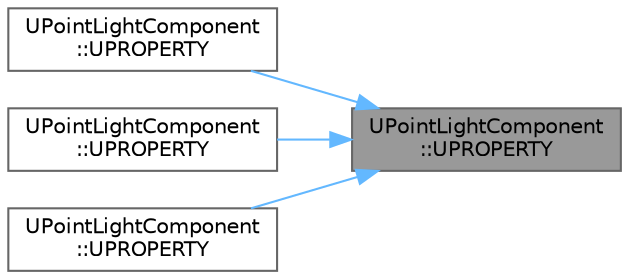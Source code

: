 digraph "UPointLightComponent::UPROPERTY"
{
 // INTERACTIVE_SVG=YES
 // LATEX_PDF_SIZE
  bgcolor="transparent";
  edge [fontname=Helvetica,fontsize=10,labelfontname=Helvetica,labelfontsize=10];
  node [fontname=Helvetica,fontsize=10,shape=box,height=0.2,width=0.4];
  rankdir="RL";
  Node1 [id="Node000001",label="UPointLightComponent\l::UPROPERTY",height=0.2,width=0.4,color="gray40", fillcolor="grey60", style="filled", fontcolor="black",tooltip="Whether to use physically based inverse squared distance falloff, where AttenuationRadius is only cla..."];
  Node1 -> Node2 [id="edge1_Node000001_Node000002",dir="back",color="steelblue1",style="solid",tooltip=" "];
  Node2 [id="Node000002",label="UPointLightComponent\l::UPROPERTY",height=0.2,width=0.4,color="grey40", fillcolor="white", style="filled",URL="$d3/d22/classUPointLightComponent.html#ae975ec890690230bce507fb5c9fdbd97",tooltip="Soft radius of light source shape."];
  Node1 -> Node3 [id="edge2_Node000001_Node000003",dir="back",color="steelblue1",style="solid",tooltip=" "];
  Node3 [id="Node000003",label="UPointLightComponent\l::UPROPERTY",height=0.2,width=0.4,color="grey40", fillcolor="white", style="filled",URL="$d3/d22/classUPointLightComponent.html#afda0dc8274e9c06d8e46f36a9be9efd0",tooltip="Length of light source shape."];
  Node1 -> Node4 [id="edge3_Node000001_Node000004",dir="back",color="steelblue1",style="solid",tooltip=" "];
  Node4 [id="Node000004",label="UPointLightComponent\l::UPROPERTY",height=0.2,width=0.4,color="grey40", fillcolor="white", style="filled",URL="$d3/d22/classUPointLightComponent.html#ad655f448ba49e2538e2995557681a3b0",tooltip="Radius of light source shape."];
}
